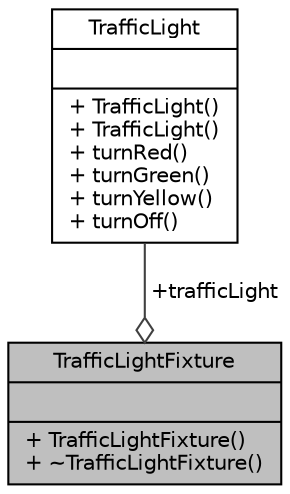 digraph "TrafficLightFixture"
{
 // LATEX_PDF_SIZE
  edge [fontname="Helvetica",fontsize="10",labelfontname="Helvetica",labelfontsize="10"];
  node [fontname="Helvetica",fontsize="10",shape=record];
  Node1 [label="{TrafficLightFixture\n||+ TrafficLightFixture()\l+ ~TrafficLightFixture()\l}",height=0.2,width=0.4,color="black", fillcolor="grey75", style="filled", fontcolor="black",tooltip=" "];
  Node2 -> Node1 [color="grey25",fontsize="10",style="solid",label=" +trafficLight" ,arrowhead="odiamond",fontname="Helvetica"];
  Node2 [label="{TrafficLight\n||+ TrafficLight()\l+ TrafficLight()\l+ turnRed()\l+ turnGreen()\l+ turnYellow()\l+ turnOff()\l}",height=0.2,width=0.4,color="black", fillcolor="white", style="filled",URL="$classTrafficLight.html",tooltip="A class to control a traffic light system using LEDs."];
}
